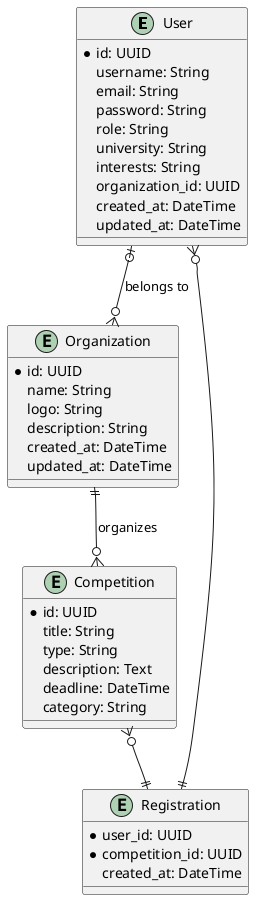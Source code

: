 @startuml
entity User {
  *id: UUID
  username: String
  email: String
  password: String
  role: String
  university: String
  interests: String
  organization_id: UUID
  created_at: DateTime
  updated_at: DateTime
}

entity Organization {
  *id: UUID
  name: String
  logo: String
  description: String
  created_at: DateTime
  updated_at: DateTime
}

entity Competition {
  *id: UUID
  title: String
  type: String
  description: Text
  deadline: DateTime
  category: String
}

entity Registration {
  *user_id: UUID
  *competition_id: UUID
  created_at: DateTime
}

User }o--|| Registration
Competition }o--|| Registration 
User |o--o{ Organization : "belongs to"
Organization ||--o{ Competition : organizes
@enduml
